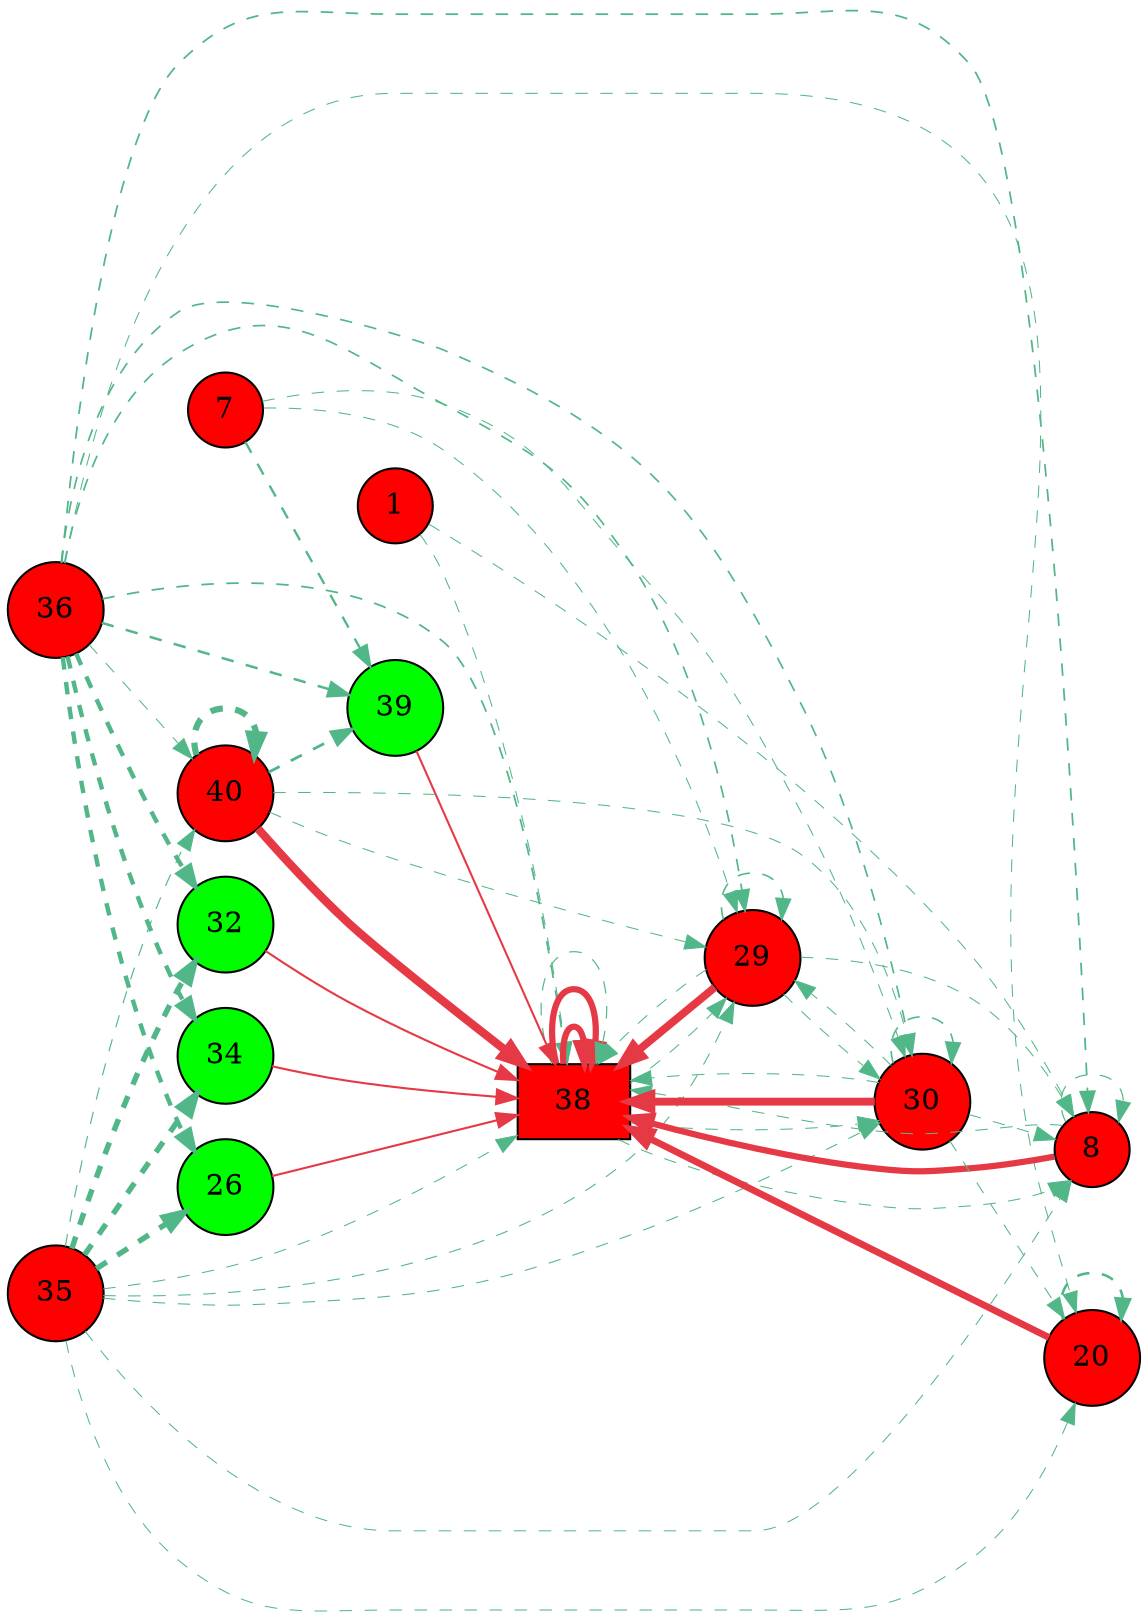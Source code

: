 digraph G{
rankdir=LR;
32 [style=filled, shape=circle, fillcolor="#00fe00", label="32"];
1 [style=filled, shape=circle, fillcolor="#fe0000", label="1"];
34 [style=filled, shape=circle, fillcolor="#00fe00", label="34"];
35 [style=filled, shape=circle, fillcolor="#fe0000", label="35"];
36 [style=filled, shape=circle, fillcolor="#fe0000", label="36"];
38 [style=filled, shape=box, fillcolor="#fe0000", label="38"];
39 [style=filled, shape=circle, fillcolor="#00fe00", label="39"];
40 [style=filled, shape=circle, fillcolor="#fe0000", label="40"];
8 [style=filled, shape=circle, fillcolor="#fe0000", label="8"];
7 [style=filled, shape=circle, fillcolor="#fe0000", label="7"];
20 [style=filled, shape=circle, fillcolor="#fe0000", label="20"];
26 [style=filled, shape=circle, fillcolor="#00fe00", label="26"];
29 [style=filled, shape=circle, fillcolor="#fe0000", label="29"];
30 [style=filled, shape=circle, fillcolor="#fe0000", label="30"];
40 -> 38 [color="#e63946",penwidth=4.00];
29 -> 38 [color="#e63946",penwidth=3.77];
30 -> 38 [color="#e63946",penwidth=3.77];
20 -> 38 [color="#e63946",penwidth=3.27];
8 -> 38 [color="#e63946",penwidth=3.00];
38 -> 38 [color="#e63946",penwidth=3.00];
38 -> 38 [color="#e63946",penwidth=3.00];
34 -> 38 [color="#e63946",penwidth=1.01];
32 -> 38 [color="#e63946",penwidth=1.01];
26 -> 38 [color="#e63946",penwidth=1.01];
39 -> 38 [color="#e63946",penwidth=1.00];
35 -> 32 [color="#52b788",style=dashed,penwidth=2.64];
36 -> 32 [color="#52b788",style=dashed,penwidth=2.13];
35 -> 34 [color="#52b788",style=dashed,penwidth=2.64];
36 -> 34 [color="#52b788",style=dashed,penwidth=2.13];
36 -> 38 [color="#52b788",style=dashed,penwidth=0.85];
38 -> 38 [color="#52b788",style=dashed,penwidth=0.58];
35 -> 38 [color="#52b788",style=dashed,penwidth=0.50];
30 -> 38 [color="#52b788",style=dashed,penwidth=0.50];
29 -> 38 [color="#52b788",style=dashed,penwidth=0.50];
8 -> 38 [color="#52b788",style=dashed,penwidth=0.50];
1 -> 38 [color="#52b788",style=dashed,penwidth=0.50];
40 -> 39 [color="#52b788",style=dashed,penwidth=1.36];
36 -> 39 [color="#52b788",style=dashed,penwidth=1.19];
7 -> 39 [color="#52b788",style=dashed,penwidth=1.13];
40 -> 40 [color="#52b788",style=dashed,penwidth=3.00];
35 -> 40 [color="#52b788",style=dashed,penwidth=0.56];
36 -> 40 [color="#52b788",style=dashed,penwidth=0.50];
36 -> 8 [color="#52b788",style=dashed,penwidth=0.85];
8 -> 8 [color="#52b788",style=dashed,penwidth=0.58];
35 -> 8 [color="#52b788",style=dashed,penwidth=0.50];
30 -> 8 [color="#52b788",style=dashed,penwidth=0.50];
29 -> 8 [color="#52b788",style=dashed,penwidth=0.50];
38 -> 8 [color="#52b788",style=dashed,penwidth=0.50];
1 -> 8 [color="#52b788",style=dashed,penwidth=0.50];
20 -> 20 [color="#52b788",style=dashed,penwidth=1.24];
35 -> 20 [color="#52b788",style=dashed,penwidth=0.50];
36 -> 20 [color="#52b788",style=dashed,penwidth=0.50];
30 -> 20 [color="#52b788",style=dashed,penwidth=0.50];
35 -> 26 [color="#52b788",style=dashed,penwidth=2.64];
36 -> 26 [color="#52b788",style=dashed,penwidth=2.13];
36 -> 29 [color="#52b788",style=dashed,penwidth=0.81];
29 -> 29 [color="#52b788",style=dashed,penwidth=0.76];
35 -> 29 [color="#52b788",style=dashed,penwidth=0.52];
7 -> 29 [color="#52b788",style=dashed,penwidth=0.50];
40 -> 29 [color="#52b788",style=dashed,penwidth=0.50];
30 -> 29 [color="#52b788",style=dashed,penwidth=0.50];
38 -> 29 [color="#52b788",style=dashed,penwidth=0.50];
36 -> 30 [color="#52b788",style=dashed,penwidth=0.81];
30 -> 30 [color="#52b788",style=dashed,penwidth=0.76];
35 -> 30 [color="#52b788",style=dashed,penwidth=0.52];
7 -> 30 [color="#52b788",style=dashed,penwidth=0.50];
40 -> 30 [color="#52b788",style=dashed,penwidth=0.50];
29 -> 30 [color="#52b788",style=dashed,penwidth=0.50];
38 -> 30 [color="#52b788",style=dashed,penwidth=0.50];
}